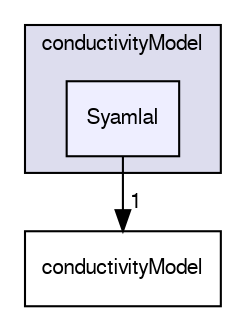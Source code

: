 digraph "applications/solvers/multiphase/twoPhaseEulerFoam/phaseCompressibleTurbulenceModels/kineticTheoryModels/conductivityModel/Syamlal" {
  bgcolor=transparent;
  compound=true
  node [ fontsize="10", fontname="FreeSans"];
  edge [ labelfontsize="10", labelfontname="FreeSans"];
  subgraph clusterdir_ba321717d448fd8e54ed59d33003675b {
    graph [ bgcolor="#ddddee", pencolor="black", label="conductivityModel" fontname="FreeSans", fontsize="10", URL="dir_ba321717d448fd8e54ed59d33003675b.html"]
  dir_2655d68064c12b6c18306a473fd51566 [shape=box, label="Syamlal", style="filled", fillcolor="#eeeeff", pencolor="black", URL="dir_2655d68064c12b6c18306a473fd51566.html"];
  }
  dir_f9cdb259ae9ed700b3494ad660c24205 [shape=box label="conductivityModel" URL="dir_f9cdb259ae9ed700b3494ad660c24205.html"];
  dir_2655d68064c12b6c18306a473fd51566->dir_f9cdb259ae9ed700b3494ad660c24205 [headlabel="1", labeldistance=1.5 headhref="dir_000243_000240.html"];
}
